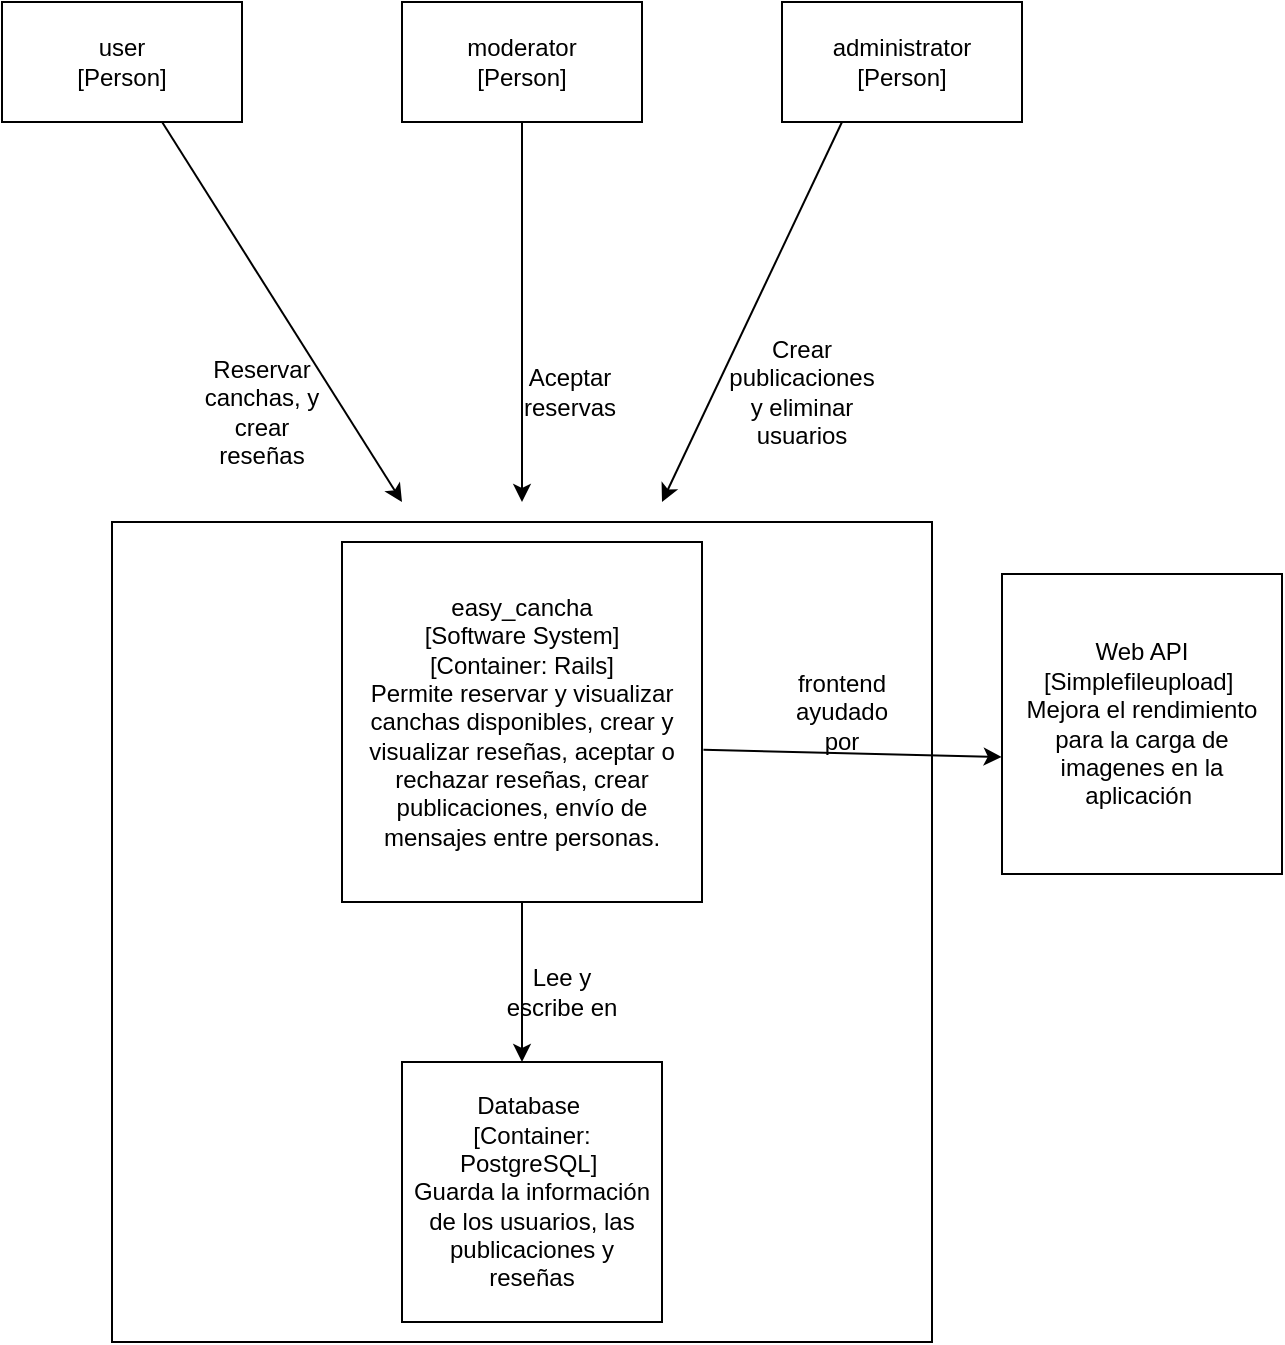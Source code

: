 <mxfile version="20.3.6" type="device"><diagram id="QKtCGlIhQwIIZiOi5hAg" name="Página-1"><mxGraphModel dx="1248" dy="643" grid="1" gridSize="10" guides="1" tooltips="1" connect="1" arrows="1" fold="1" page="1" pageScale="1" pageWidth="827" pageHeight="1169" math="0" shadow="0"><root><mxCell id="0"/><mxCell id="1" parent="0"/><mxCell id="GmpmmIhUXqwNejIU8Z2m-10" value="" style="whiteSpace=wrap;html=1;aspect=fixed;" parent="1" vertex="1"><mxGeometry x="185" y="380" width="410" height="410" as="geometry"/></mxCell><mxCell id="MoHLn85DdUzqkyx9JMXN-1" value="user&lt;br&gt;[Person]" style="rounded=0;whiteSpace=wrap;html=1;" parent="1" vertex="1"><mxGeometry x="130" y="120" width="120" height="60" as="geometry"/></mxCell><mxCell id="GmpmmIhUXqwNejIU8Z2m-1" value="moderator&lt;br&gt;[Person]" style="rounded=0;whiteSpace=wrap;html=1;" parent="1" vertex="1"><mxGeometry x="330" y="120" width="120" height="60" as="geometry"/></mxCell><mxCell id="GmpmmIhUXqwNejIU8Z2m-2" value="administrator&lt;br&gt;[Person]" style="rounded=0;whiteSpace=wrap;html=1;" parent="1" vertex="1"><mxGeometry x="520" y="120" width="120" height="60" as="geometry"/></mxCell><mxCell id="GmpmmIhUXqwNejIU8Z2m-4" value="" style="endArrow=classic;html=1;rounded=0;exitX=0.667;exitY=1;exitDx=0;exitDy=0;exitPerimeter=0;" parent="1" source="MoHLn85DdUzqkyx9JMXN-1" edge="1"><mxGeometry width="50" height="50" relative="1" as="geometry"><mxPoint x="390" y="390" as="sourcePoint"/><mxPoint x="330" y="370" as="targetPoint"/></mxGeometry></mxCell><mxCell id="GmpmmIhUXqwNejIU8Z2m-7" value="" style="endArrow=classic;html=1;rounded=0;exitX=0.5;exitY=1;exitDx=0;exitDy=0;exitPerimeter=0;" parent="1" source="GmpmmIhUXqwNejIU8Z2m-1" edge="1"><mxGeometry width="50" height="50" relative="1" as="geometry"><mxPoint x="360" y="180" as="sourcePoint"/><mxPoint x="390" y="370" as="targetPoint"/></mxGeometry></mxCell><mxCell id="GmpmmIhUXqwNejIU8Z2m-5" value="easy_cancha&lt;br&gt;[Software System]&lt;br&gt;[Container: Rails]&lt;br&gt;Permite reservar y visualizar canchas disponibles, crear y visualizar reseñas, aceptar o rechazar reseñas, crear publicaciones, envío de mensajes entre personas." style="whiteSpace=wrap;html=1;aspect=fixed;" parent="1" vertex="1"><mxGeometry x="300" y="390" width="180" height="180" as="geometry"/></mxCell><mxCell id="GmpmmIhUXqwNejIU8Z2m-8" value="" style="endArrow=classic;html=1;rounded=0;exitX=0.667;exitY=1;exitDx=0;exitDy=0;exitPerimeter=0;" parent="1" edge="1"><mxGeometry width="50" height="50" relative="1" as="geometry"><mxPoint x="550" y="180" as="sourcePoint"/><mxPoint x="460" y="370" as="targetPoint"/></mxGeometry></mxCell><mxCell id="GmpmmIhUXqwNejIU8Z2m-9" value="Database&amp;nbsp;&lt;br&gt;[Container: PostgreSQL]&amp;nbsp;&lt;br&gt;Guarda la información de los usuarios, las publicaciones y reseñas" style="whiteSpace=wrap;html=1;aspect=fixed;" parent="1" vertex="1"><mxGeometry x="330" y="650" width="130" height="130" as="geometry"/></mxCell><mxCell id="GmpmmIhUXqwNejIU8Z2m-11" value="Crear publicaciones y eliminar usuarios" style="text;html=1;strokeColor=none;fillColor=none;align=center;verticalAlign=middle;whiteSpace=wrap;rounded=0;" parent="1" vertex="1"><mxGeometry x="500" y="300" width="60" height="30" as="geometry"/></mxCell><mxCell id="GmpmmIhUXqwNejIU8Z2m-13" value="Reservar canchas, y crear reseñas" style="text;html=1;strokeColor=none;fillColor=none;align=center;verticalAlign=middle;whiteSpace=wrap;rounded=0;" parent="1" vertex="1"><mxGeometry x="230" y="310" width="60" height="30" as="geometry"/></mxCell><mxCell id="GmpmmIhUXqwNejIU8Z2m-14" value="Aceptar reservas" style="text;html=1;strokeColor=none;fillColor=none;align=center;verticalAlign=middle;whiteSpace=wrap;rounded=0;" parent="1" vertex="1"><mxGeometry x="384" y="300" width="60" height="30" as="geometry"/></mxCell><mxCell id="GmpmmIhUXqwNejIU8Z2m-15" value="" style="endArrow=classic;html=1;rounded=0;exitX=0.5;exitY=1;exitDx=0;exitDy=0;" parent="1" source="GmpmmIhUXqwNejIU8Z2m-5" edge="1"><mxGeometry width="50" height="50" relative="1" as="geometry"><mxPoint x="395" y="580" as="sourcePoint"/><mxPoint x="390" y="650" as="targetPoint"/></mxGeometry></mxCell><mxCell id="GmpmmIhUXqwNejIU8Z2m-16" value="Lee y escribe en" style="text;html=1;strokeColor=none;fillColor=none;align=center;verticalAlign=middle;whiteSpace=wrap;rounded=0;" parent="1" vertex="1"><mxGeometry x="380" y="600" width="60" height="30" as="geometry"/></mxCell><mxCell id="_gCAdaYjxhp8krw3RMmi-1" value="&lt;font style=&quot;font-size: 12px;&quot;&gt;Web API&lt;br&gt;[Simplefileupload]&amp;nbsp;&lt;br&gt;Mejora el rendimiento para la carga de imagenes en la aplicación&amp;nbsp;&lt;/font&gt;" style="rounded=0;whiteSpace=wrap;html=1;fontSize=9;fillColor=#FFFFFF;" vertex="1" parent="1"><mxGeometry x="630" y="406" width="140" height="150" as="geometry"/></mxCell><mxCell id="_gCAdaYjxhp8krw3RMmi-2" value="" style="endArrow=classic;html=1;rounded=0;exitX=1.004;exitY=0.577;exitDx=0;exitDy=0;entryX=-0.001;entryY=0.61;entryDx=0;entryDy=0;entryPerimeter=0;exitPerimeter=0;" edge="1" parent="1" source="GmpmmIhUXqwNejIU8Z2m-5" target="_gCAdaYjxhp8krw3RMmi-1"><mxGeometry width="50" height="50" relative="1" as="geometry"><mxPoint x="490" y="490" as="sourcePoint"/><mxPoint x="490" y="570" as="targetPoint"/></mxGeometry></mxCell><mxCell id="_gCAdaYjxhp8krw3RMmi-3" value="frontend ayudado por" style="text;html=1;strokeColor=none;fillColor=none;align=center;verticalAlign=middle;whiteSpace=wrap;rounded=0;" vertex="1" parent="1"><mxGeometry x="520" y="460" width="60" height="30" as="geometry"/></mxCell></root></mxGraphModel></diagram></mxfile>